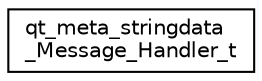 digraph "Graphical Class Hierarchy"
{
  edge [fontname="Helvetica",fontsize="10",labelfontname="Helvetica",labelfontsize="10"];
  node [fontname="Helvetica",fontsize="10",shape=record];
  rankdir="LR";
  Node1 [label="qt_meta_stringdata\l_Message_Handler_t",height=0.2,width=0.4,color="black", fillcolor="white", style="filled",URL="$structqt__meta__stringdata___message___handler__t.html"];
}
